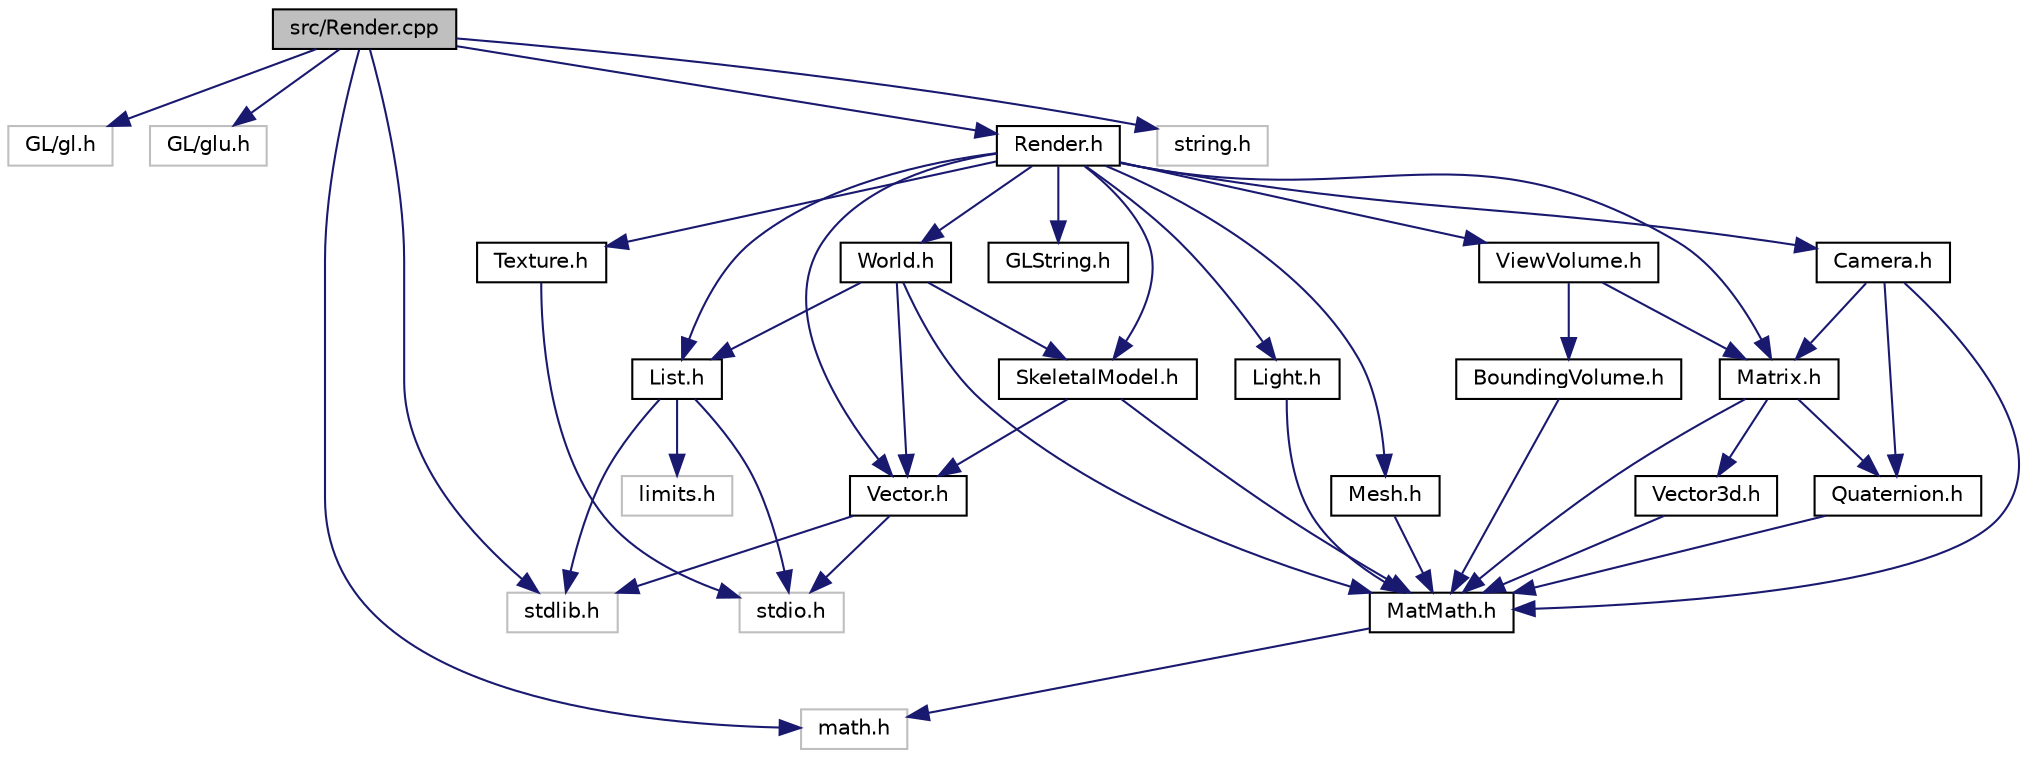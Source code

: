 digraph "src/Render.cpp"
{
 // INTERACTIVE_SVG=YES
  edge [fontname="Helvetica",fontsize="10",labelfontname="Helvetica",labelfontsize="10"];
  node [fontname="Helvetica",fontsize="10",shape=record];
  Node1 [label="src/Render.cpp",height=0.2,width=0.4,color="black", fillcolor="grey75", style="filled" fontcolor="black"];
  Node1 -> Node2 [color="midnightblue",fontsize="10",style="solid",fontname="Helvetica"];
  Node2 [label="GL/gl.h",height=0.2,width=0.4,color="grey75", fillcolor="white", style="filled"];
  Node1 -> Node3 [color="midnightblue",fontsize="10",style="solid",fontname="Helvetica"];
  Node3 [label="GL/glu.h",height=0.2,width=0.4,color="grey75", fillcolor="white", style="filled"];
  Node1 -> Node4 [color="midnightblue",fontsize="10",style="solid",fontname="Helvetica"];
  Node4 [label="stdlib.h",height=0.2,width=0.4,color="grey75", fillcolor="white", style="filled"];
  Node1 -> Node5 [color="midnightblue",fontsize="10",style="solid",fontname="Helvetica"];
  Node5 [label="math.h",height=0.2,width=0.4,color="grey75", fillcolor="white", style="filled"];
  Node1 -> Node6 [color="midnightblue",fontsize="10",style="solid",fontname="Helvetica"];
  Node6 [label="string.h",height=0.2,width=0.4,color="grey75", fillcolor="white", style="filled"];
  Node1 -> Node7 [color="midnightblue",fontsize="10",style="solid",fontname="Helvetica"];
  Node7 [label="Render.h",height=0.2,width=0.4,color="black", fillcolor="white", style="filled",URL="$_render_8h.html",tooltip="OpenRaider Renderer class. "];
  Node7 -> Node8 [color="midnightblue",fontsize="10",style="solid",fontname="Helvetica"];
  Node8 [label="List.h",height=0.2,width=0.4,color="black", fillcolor="white", style="filled",URL="$_list_8h.html",tooltip="Template list. "];
  Node8 -> Node4 [color="midnightblue",fontsize="10",style="solid",fontname="Helvetica"];
  Node8 -> Node9 [color="midnightblue",fontsize="10",style="solid",fontname="Helvetica"];
  Node9 [label="limits.h",height=0.2,width=0.4,color="grey75", fillcolor="white", style="filled"];
  Node8 -> Node10 [color="midnightblue",fontsize="10",style="solid",fontname="Helvetica"];
  Node10 [label="stdio.h",height=0.2,width=0.4,color="grey75", fillcolor="white", style="filled"];
  Node7 -> Node11 [color="midnightblue",fontsize="10",style="solid",fontname="Helvetica"];
  Node11 [label="Vector.h",height=0.2,width=0.4,color="black", fillcolor="white", style="filled",URL="$_vector_8h.html",tooltip="Template Vector. "];
  Node11 -> Node4 [color="midnightblue",fontsize="10",style="solid",fontname="Helvetica"];
  Node11 -> Node10 [color="midnightblue",fontsize="10",style="solid",fontname="Helvetica"];
  Node7 -> Node12 [color="midnightblue",fontsize="10",style="solid",fontname="Helvetica"];
  Node12 [label="Matrix.h",height=0.2,width=0.4,color="black", fillcolor="white", style="filled",URL="$_matrix_8h.html",tooltip="3D Matrix "];
  Node12 -> Node13 [color="midnightblue",fontsize="10",style="solid",fontname="Helvetica"];
  Node13 [label="MatMath.h",height=0.2,width=0.4,color="black", fillcolor="white", style="filled",URL="$_mat_math_8h.html",tooltip="Vector and Matrix math. "];
  Node13 -> Node5 [color="midnightblue",fontsize="10",style="solid",fontname="Helvetica"];
  Node12 -> Node14 [color="midnightblue",fontsize="10",style="solid",fontname="Helvetica"];
  Node14 [label="Quaternion.h",height=0.2,width=0.4,color="black", fillcolor="white", style="filled",URL="$_quaternion_8h.html",tooltip="Quaternion. "];
  Node14 -> Node13 [color="midnightblue",fontsize="10",style="solid",fontname="Helvetica"];
  Node12 -> Node15 [color="midnightblue",fontsize="10",style="solid",fontname="Helvetica"];
  Node15 [label="Vector3d.h",height=0.2,width=0.4,color="black", fillcolor="white", style="filled",URL="$_vector3d_8h.html",tooltip="3D Math vector "];
  Node15 -> Node13 [color="midnightblue",fontsize="10",style="solid",fontname="Helvetica"];
  Node7 -> Node16 [color="midnightblue",fontsize="10",style="solid",fontname="Helvetica"];
  Node16 [label="ViewVolume.h",height=0.2,width=0.4,color="black", fillcolor="white", style="filled",URL="$_view_volume_8h.html",tooltip="Viewing Volume for culling use. "];
  Node16 -> Node12 [color="midnightblue",fontsize="10",style="solid",fontname="Helvetica"];
  Node16 -> Node17 [color="midnightblue",fontsize="10",style="solid",fontname="Helvetica"];
  Node17 [label="BoundingVolume.h",height=0.2,width=0.4,color="black", fillcolor="white", style="filled",URL="$_bounding_volume_8h.html",tooltip="Bounding volume class for world/vis/culling/clipping/collision stuff. "];
  Node17 -> Node13 [color="midnightblue",fontsize="10",style="solid",fontname="Helvetica"];
  Node7 -> Node18 [color="midnightblue",fontsize="10",style="solid",fontname="Helvetica"];
  Node18 [label="Light.h",height=0.2,width=0.4,color="black", fillcolor="white", style="filled",URL="$_light_8h.html",tooltip="The GL light class. "];
  Node18 -> Node13 [color="midnightblue",fontsize="10",style="solid",fontname="Helvetica"];
  Node7 -> Node19 [color="midnightblue",fontsize="10",style="solid",fontname="Helvetica"];
  Node19 [label="World.h",height=0.2,width=0.4,color="black", fillcolor="white", style="filled",URL="$_world_8h.html",tooltip="The game world (model) "];
  Node19 -> Node20 [color="midnightblue",fontsize="10",style="solid",fontname="Helvetica"];
  Node20 [label="SkeletalModel.h",height=0.2,width=0.4,color="black", fillcolor="white", style="filled",URL="$_skeletal_model_8h.html",tooltip="This is the factored out skeletal model class. "];
  Node20 -> Node11 [color="midnightblue",fontsize="10",style="solid",fontname="Helvetica"];
  Node20 -> Node13 [color="midnightblue",fontsize="10",style="solid",fontname="Helvetica"];
  Node19 -> Node8 [color="midnightblue",fontsize="10",style="solid",fontname="Helvetica"];
  Node19 -> Node11 [color="midnightblue",fontsize="10",style="solid",fontname="Helvetica"];
  Node19 -> Node13 [color="midnightblue",fontsize="10",style="solid",fontname="Helvetica"];
  Node7 -> Node20 [color="midnightblue",fontsize="10",style="solid",fontname="Helvetica"];
  Node7 -> Node21 [color="midnightblue",fontsize="10",style="solid",fontname="Helvetica"];
  Node21 [label="Mesh.h",height=0.2,width=0.4,color="black", fillcolor="white", style="filled",URL="$_mesh_8h.html",tooltip="OpenGL Mesh. "];
  Node21 -> Node13 [color="midnightblue",fontsize="10",style="solid",fontname="Helvetica"];
  Node7 -> Node22 [color="midnightblue",fontsize="10",style="solid",fontname="Helvetica"];
  Node22 [label="Texture.h",height=0.2,width=0.4,color="black", fillcolor="white", style="filled",URL="$_texture_8h.html",tooltip="Texture registry. "];
  Node22 -> Node10 [color="midnightblue",fontsize="10",style="solid",fontname="Helvetica"];
  Node7 -> Node23 [color="midnightblue",fontsize="10",style="solid",fontname="Helvetica"];
  Node23 [label="Camera.h",height=0.2,width=0.4,color="black", fillcolor="white", style="filled",URL="$_camera_8h.html",tooltip="OpenGL camera class. "];
  Node23 -> Node13 [color="midnightblue",fontsize="10",style="solid",fontname="Helvetica"];
  Node23 -> Node12 [color="midnightblue",fontsize="10",style="solid",fontname="Helvetica"];
  Node23 -> Node14 [color="midnightblue",fontsize="10",style="solid",fontname="Helvetica"];
  Node7 -> Node24 [color="midnightblue",fontsize="10",style="solid",fontname="Helvetica"];
  Node24 [label="GLString.h",height=0.2,width=0.4,color="black", fillcolor="white", style="filled",URL="$_g_l_string_8h.html",tooltip="Open GL rendering font/string class. "];
}
